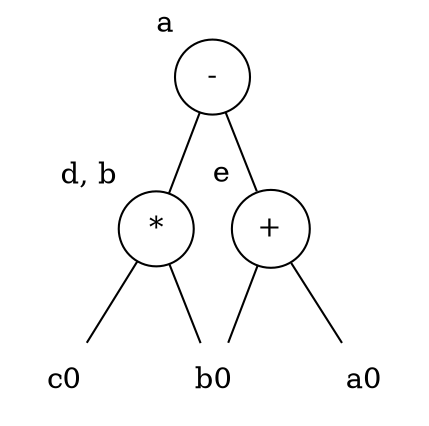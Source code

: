 digraph {
  node[shape=none];
  edge [arrowhead=none,arrowtail=none];

  b0[label=b0];
  c0[label=c0];
  d1[label="*", xlabel="d, b", shape=circle];
  d1->b0;
  d1->c0;

  a0[label=a0];
  e1[label="+", xlabel=e, shape=circle];
  e1->a0;
  e1->b0;

  a1[label="-", xlabel=a, shape=circle];
  a1->e1;
  a1->d1;
}
